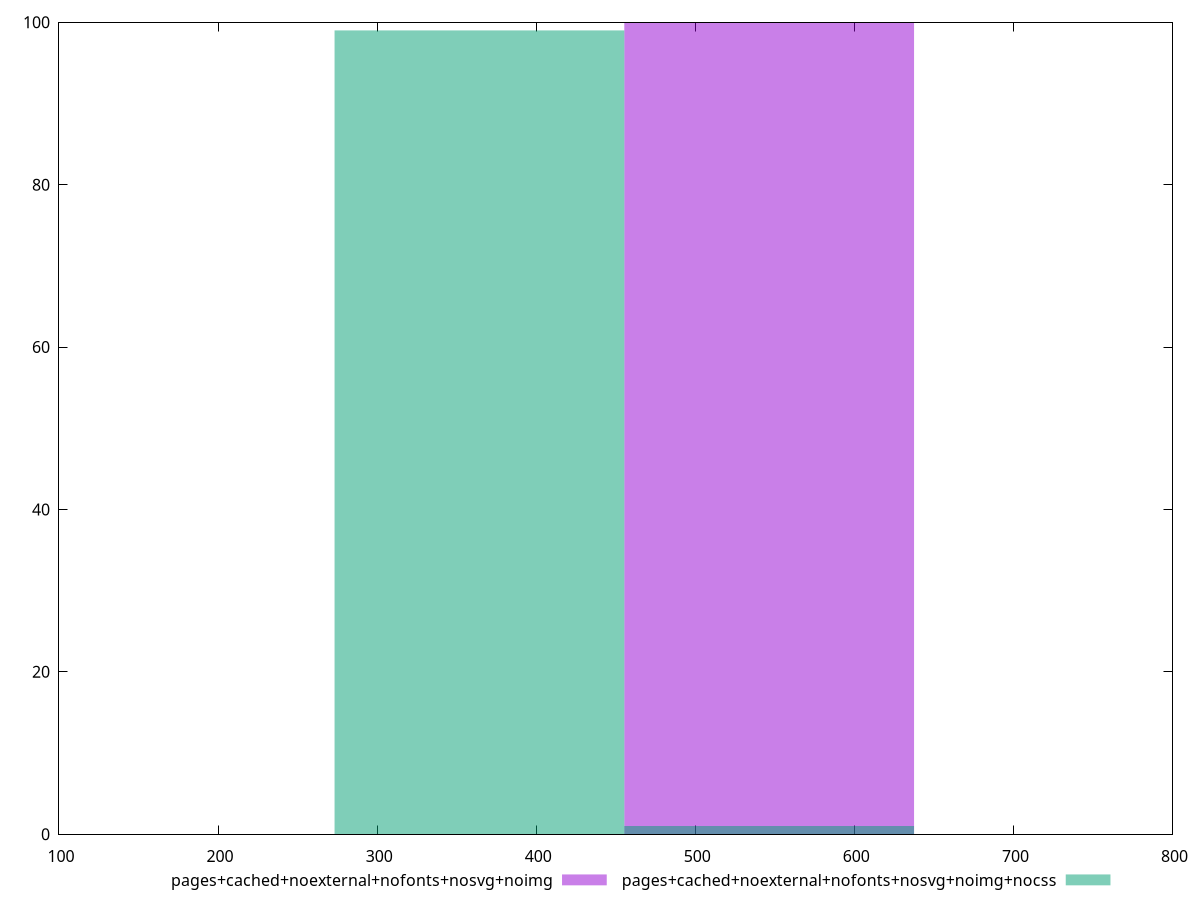 reset
set terminal svg size 640, 500 enhanced background rgb 'white'
set output "reprap/mainthread-work-breakdown/comparison/histogram/11_vs_12.svg"

$pagesCachedNoexternalNofontsNosvgNoimg <<EOF
546.4575664382874 100
EOF

$pagesCachedNoexternalNofontsNosvgNoimgNocss <<EOF
364.30504429219155 99
546.4575664382874 1
EOF

set key outside below
set boxwidth 182.15252214609578
set yrange [0:100]
set style fill transparent solid 0.5 noborder

plot \
  $pagesCachedNoexternalNofontsNosvgNoimg title "pages+cached+noexternal+nofonts+nosvg+noimg" with boxes, \
  $pagesCachedNoexternalNofontsNosvgNoimgNocss title "pages+cached+noexternal+nofonts+nosvg+noimg+nocss" with boxes, \


reset